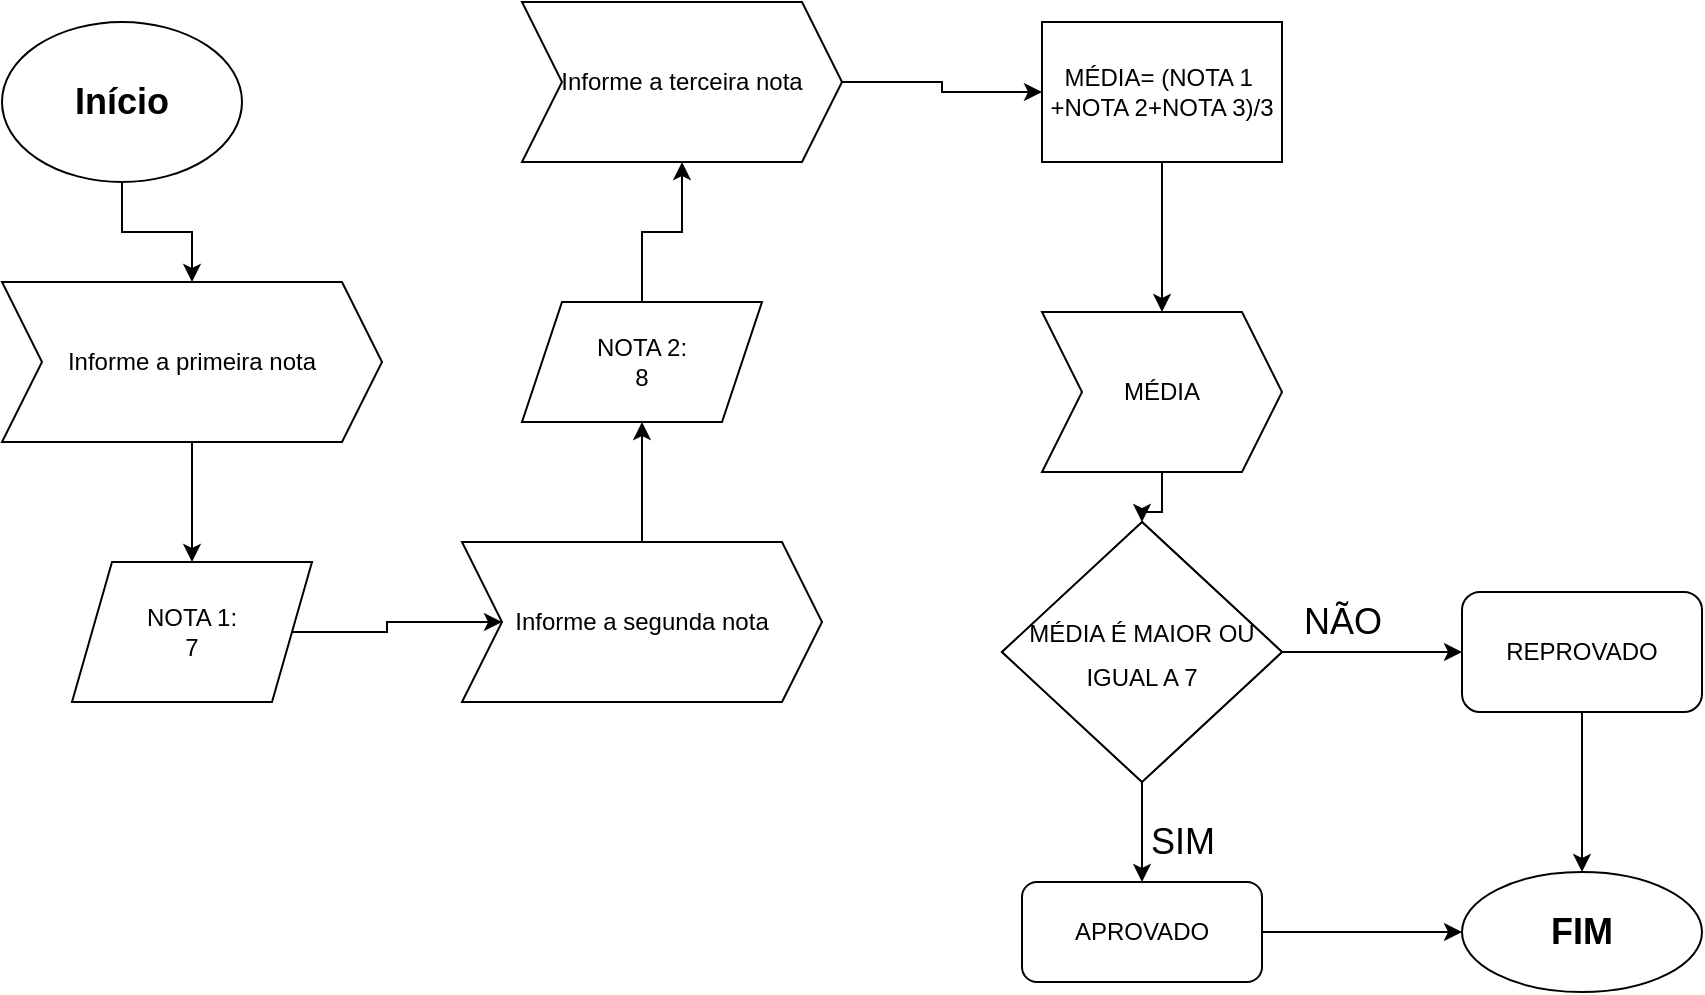 <mxfile version="20.6.0" type="github">
  <diagram id="sRHntWn6UifmPmODb7vL" name="Página-1">
    <mxGraphModel dx="868" dy="450" grid="1" gridSize="10" guides="1" tooltips="1" connect="1" arrows="1" fold="1" page="1" pageScale="1" pageWidth="827" pageHeight="1169" math="0" shadow="0">
      <root>
        <mxCell id="0" />
        <mxCell id="1" parent="0" />
        <mxCell id="TnwWUjTkS6XDz0jDpkqd-3" value="" style="edgeStyle=orthogonalEdgeStyle;rounded=0;orthogonalLoop=1;jettySize=auto;html=1;fontSize=18;" edge="1" parent="1" source="TnwWUjTkS6XDz0jDpkqd-1" target="TnwWUjTkS6XDz0jDpkqd-2">
          <mxGeometry relative="1" as="geometry" />
        </mxCell>
        <mxCell id="TnwWUjTkS6XDz0jDpkqd-1" value="&lt;b&gt;&lt;font style=&quot;font-size: 18px;&quot;&gt;Início&lt;/font&gt;&lt;/b&gt;" style="ellipse;whiteSpace=wrap;html=1;" vertex="1" parent="1">
          <mxGeometry x="120" y="20" width="120" height="80" as="geometry" />
        </mxCell>
        <mxCell id="TnwWUjTkS6XDz0jDpkqd-5" value="" style="edgeStyle=orthogonalEdgeStyle;rounded=0;orthogonalLoop=1;jettySize=auto;html=1;fontSize=18;" edge="1" parent="1" source="TnwWUjTkS6XDz0jDpkqd-2" target="TnwWUjTkS6XDz0jDpkqd-4">
          <mxGeometry relative="1" as="geometry" />
        </mxCell>
        <mxCell id="TnwWUjTkS6XDz0jDpkqd-2" value="Informe a primeira nota" style="shape=step;perimeter=stepPerimeter;whiteSpace=wrap;html=1;fixedSize=1;" vertex="1" parent="1">
          <mxGeometry x="120" y="150" width="190" height="80" as="geometry" />
        </mxCell>
        <mxCell id="TnwWUjTkS6XDz0jDpkqd-7" value="" style="edgeStyle=orthogonalEdgeStyle;rounded=0;orthogonalLoop=1;jettySize=auto;html=1;fontSize=18;" edge="1" parent="1" source="TnwWUjTkS6XDz0jDpkqd-4" target="TnwWUjTkS6XDz0jDpkqd-6">
          <mxGeometry relative="1" as="geometry" />
        </mxCell>
        <mxCell id="TnwWUjTkS6XDz0jDpkqd-4" value="NOTA 1:&lt;br&gt;7" style="shape=parallelogram;perimeter=parallelogramPerimeter;whiteSpace=wrap;html=1;fixedSize=1;" vertex="1" parent="1">
          <mxGeometry x="155" y="290" width="120" height="70" as="geometry" />
        </mxCell>
        <mxCell id="TnwWUjTkS6XDz0jDpkqd-9" value="" style="edgeStyle=orthogonalEdgeStyle;rounded=0;orthogonalLoop=1;jettySize=auto;html=1;fontSize=18;" edge="1" parent="1" source="TnwWUjTkS6XDz0jDpkqd-6" target="TnwWUjTkS6XDz0jDpkqd-8">
          <mxGeometry relative="1" as="geometry" />
        </mxCell>
        <mxCell id="TnwWUjTkS6XDz0jDpkqd-6" value="Informe a segunda nota" style="shape=step;perimeter=stepPerimeter;whiteSpace=wrap;html=1;fixedSize=1;" vertex="1" parent="1">
          <mxGeometry x="350" y="280" width="180" height="80" as="geometry" />
        </mxCell>
        <mxCell id="TnwWUjTkS6XDz0jDpkqd-11" value="" style="edgeStyle=orthogonalEdgeStyle;rounded=0;orthogonalLoop=1;jettySize=auto;html=1;fontSize=18;" edge="1" parent="1" source="TnwWUjTkS6XDz0jDpkqd-8" target="TnwWUjTkS6XDz0jDpkqd-10">
          <mxGeometry relative="1" as="geometry" />
        </mxCell>
        <mxCell id="TnwWUjTkS6XDz0jDpkqd-8" value="NOTA 2:&lt;br&gt;8" style="shape=parallelogram;perimeter=parallelogramPerimeter;whiteSpace=wrap;html=1;fixedSize=1;" vertex="1" parent="1">
          <mxGeometry x="380" y="160" width="120" height="60" as="geometry" />
        </mxCell>
        <mxCell id="TnwWUjTkS6XDz0jDpkqd-13" value="" style="edgeStyle=orthogonalEdgeStyle;rounded=0;orthogonalLoop=1;jettySize=auto;html=1;fontSize=18;" edge="1" parent="1" source="TnwWUjTkS6XDz0jDpkqd-10" target="TnwWUjTkS6XDz0jDpkqd-12">
          <mxGeometry relative="1" as="geometry" />
        </mxCell>
        <mxCell id="TnwWUjTkS6XDz0jDpkqd-10" value="Informe a terceira nota" style="shape=step;perimeter=stepPerimeter;whiteSpace=wrap;html=1;fixedSize=1;" vertex="1" parent="1">
          <mxGeometry x="380" y="10" width="160" height="80" as="geometry" />
        </mxCell>
        <mxCell id="TnwWUjTkS6XDz0jDpkqd-15" value="" style="edgeStyle=orthogonalEdgeStyle;rounded=0;orthogonalLoop=1;jettySize=auto;html=1;fontSize=18;" edge="1" parent="1" source="TnwWUjTkS6XDz0jDpkqd-12" target="TnwWUjTkS6XDz0jDpkqd-14">
          <mxGeometry relative="1" as="geometry" />
        </mxCell>
        <mxCell id="TnwWUjTkS6XDz0jDpkqd-12" value="MÉDIA= (NOTA 1&amp;nbsp;&lt;br&gt;+NOTA 2+NOTA 3)/3" style="whiteSpace=wrap;html=1;" vertex="1" parent="1">
          <mxGeometry x="640" y="20" width="120" height="70" as="geometry" />
        </mxCell>
        <mxCell id="TnwWUjTkS6XDz0jDpkqd-17" value="" style="edgeStyle=orthogonalEdgeStyle;rounded=0;orthogonalLoop=1;jettySize=auto;html=1;fontSize=18;" edge="1" parent="1" source="TnwWUjTkS6XDz0jDpkqd-14" target="TnwWUjTkS6XDz0jDpkqd-16">
          <mxGeometry relative="1" as="geometry" />
        </mxCell>
        <mxCell id="TnwWUjTkS6XDz0jDpkqd-14" value="MÉDIA" style="shape=step;perimeter=stepPerimeter;whiteSpace=wrap;html=1;fixedSize=1;" vertex="1" parent="1">
          <mxGeometry x="640" y="165" width="120" height="80" as="geometry" />
        </mxCell>
        <mxCell id="TnwWUjTkS6XDz0jDpkqd-19" value="" style="edgeStyle=orthogonalEdgeStyle;rounded=0;orthogonalLoop=1;jettySize=auto;html=1;fontSize=18;" edge="1" parent="1" source="TnwWUjTkS6XDz0jDpkqd-16" target="TnwWUjTkS6XDz0jDpkqd-18">
          <mxGeometry relative="1" as="geometry">
            <Array as="points">
              <mxPoint x="690" y="430" />
              <mxPoint x="690" y="430" />
            </Array>
          </mxGeometry>
        </mxCell>
        <mxCell id="TnwWUjTkS6XDz0jDpkqd-22" value="" style="edgeStyle=orthogonalEdgeStyle;rounded=0;orthogonalLoop=1;jettySize=auto;html=1;fontSize=18;" edge="1" parent="1" source="TnwWUjTkS6XDz0jDpkqd-16" target="TnwWUjTkS6XDz0jDpkqd-21">
          <mxGeometry relative="1" as="geometry" />
        </mxCell>
        <mxCell id="TnwWUjTkS6XDz0jDpkqd-16" value="MÉDIA É MAIOR OU IGUAL A 7" style="rhombus;whiteSpace=wrap;html=1;" vertex="1" parent="1">
          <mxGeometry x="620" y="270" width="140" height="130" as="geometry" />
        </mxCell>
        <mxCell id="TnwWUjTkS6XDz0jDpkqd-28" value="" style="edgeStyle=orthogonalEdgeStyle;rounded=0;orthogonalLoop=1;jettySize=auto;html=1;fontSize=12;" edge="1" parent="1" source="TnwWUjTkS6XDz0jDpkqd-18" target="TnwWUjTkS6XDz0jDpkqd-26">
          <mxGeometry relative="1" as="geometry" />
        </mxCell>
        <mxCell id="TnwWUjTkS6XDz0jDpkqd-18" value="APROVADO" style="rounded=1;whiteSpace=wrap;html=1;" vertex="1" parent="1">
          <mxGeometry x="630" y="450" width="120" height="50" as="geometry" />
        </mxCell>
        <mxCell id="TnwWUjTkS6XDz0jDpkqd-20" value="SIM" style="text;html=1;align=center;verticalAlign=middle;resizable=0;points=[];autosize=1;strokeColor=none;fillColor=none;fontSize=18;" vertex="1" parent="1">
          <mxGeometry x="680" y="410" width="60" height="40" as="geometry" />
        </mxCell>
        <mxCell id="TnwWUjTkS6XDz0jDpkqd-27" value="" style="edgeStyle=orthogonalEdgeStyle;rounded=0;orthogonalLoop=1;jettySize=auto;html=1;fontSize=12;" edge="1" parent="1" source="TnwWUjTkS6XDz0jDpkqd-21" target="TnwWUjTkS6XDz0jDpkqd-26">
          <mxGeometry relative="1" as="geometry" />
        </mxCell>
        <mxCell id="TnwWUjTkS6XDz0jDpkqd-21" value="REPROVADO" style="rounded=1;whiteSpace=wrap;html=1;" vertex="1" parent="1">
          <mxGeometry x="850" y="305" width="120" height="60" as="geometry" />
        </mxCell>
        <mxCell id="TnwWUjTkS6XDz0jDpkqd-23" value="NÃO" style="text;html=1;align=center;verticalAlign=middle;resizable=0;points=[];autosize=1;strokeColor=none;fillColor=none;fontSize=18;" vertex="1" parent="1">
          <mxGeometry x="760" y="300" width="60" height="40" as="geometry" />
        </mxCell>
        <mxCell id="TnwWUjTkS6XDz0jDpkqd-24" value="&lt;font style=&quot;font-size: 12px;&quot;&gt;MÉDIA É MAIOR OU IGUAL A 7&lt;/font&gt;" style="rhombus;whiteSpace=wrap;html=1;fontSize=18;" vertex="1" parent="1">
          <mxGeometry x="620" y="270" width="140" height="130" as="geometry" />
        </mxCell>
        <mxCell id="TnwWUjTkS6XDz0jDpkqd-26" value="&lt;b&gt;&lt;font style=&quot;font-size: 18px;&quot;&gt;FIM&lt;/font&gt;&lt;/b&gt;" style="ellipse;whiteSpace=wrap;html=1;rounded=1;" vertex="1" parent="1">
          <mxGeometry x="850" y="445" width="120" height="60" as="geometry" />
        </mxCell>
      </root>
    </mxGraphModel>
  </diagram>
</mxfile>
